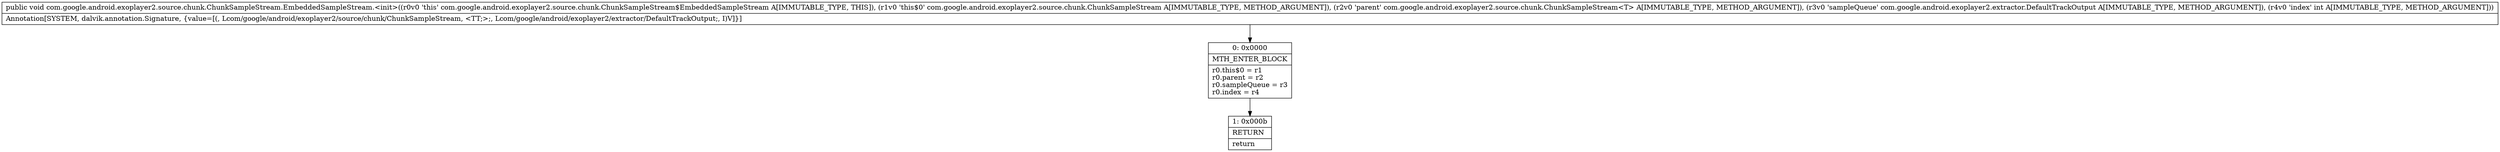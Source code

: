 digraph "CFG forcom.google.android.exoplayer2.source.chunk.ChunkSampleStream.EmbeddedSampleStream.\<init\>(Lcom\/google\/android\/exoplayer2\/source\/chunk\/ChunkSampleStream;Lcom\/google\/android\/exoplayer2\/source\/chunk\/ChunkSampleStream;Lcom\/google\/android\/exoplayer2\/extractor\/DefaultTrackOutput;I)V" {
Node_0 [shape=record,label="{0\:\ 0x0000|MTH_ENTER_BLOCK\l|r0.this$0 = r1\lr0.parent = r2\lr0.sampleQueue = r3\lr0.index = r4\l}"];
Node_1 [shape=record,label="{1\:\ 0x000b|RETURN\l|return\l}"];
MethodNode[shape=record,label="{public void com.google.android.exoplayer2.source.chunk.ChunkSampleStream.EmbeddedSampleStream.\<init\>((r0v0 'this' com.google.android.exoplayer2.source.chunk.ChunkSampleStream$EmbeddedSampleStream A[IMMUTABLE_TYPE, THIS]), (r1v0 'this$0' com.google.android.exoplayer2.source.chunk.ChunkSampleStream A[IMMUTABLE_TYPE, METHOD_ARGUMENT]), (r2v0 'parent' com.google.android.exoplayer2.source.chunk.ChunkSampleStream\<T\> A[IMMUTABLE_TYPE, METHOD_ARGUMENT]), (r3v0 'sampleQueue' com.google.android.exoplayer2.extractor.DefaultTrackOutput A[IMMUTABLE_TYPE, METHOD_ARGUMENT]), (r4v0 'index' int A[IMMUTABLE_TYPE, METHOD_ARGUMENT]))  | Annotation[SYSTEM, dalvik.annotation.Signature, \{value=[(, Lcom\/google\/android\/exoplayer2\/source\/chunk\/ChunkSampleStream, \<TT;\>;, Lcom\/google\/android\/exoplayer2\/extractor\/DefaultTrackOutput;, I)V]\}]\l}"];
MethodNode -> Node_0;
Node_0 -> Node_1;
}

